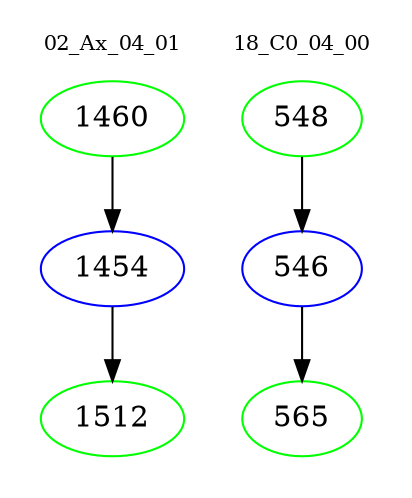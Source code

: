 digraph{
subgraph cluster_0 {
color = white
label = "02_Ax_04_01";
fontsize=10;
T0_1460 [label="1460", color="green"]
T0_1460 -> T0_1454 [color="black"]
T0_1454 [label="1454", color="blue"]
T0_1454 -> T0_1512 [color="black"]
T0_1512 [label="1512", color="green"]
}
subgraph cluster_1 {
color = white
label = "18_C0_04_00";
fontsize=10;
T1_548 [label="548", color="green"]
T1_548 -> T1_546 [color="black"]
T1_546 [label="546", color="blue"]
T1_546 -> T1_565 [color="black"]
T1_565 [label="565", color="green"]
}
}
